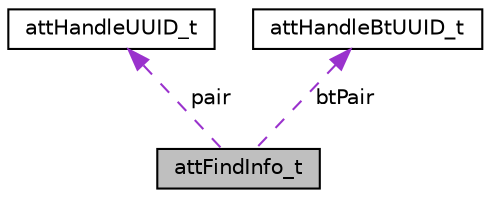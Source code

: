digraph "attFindInfo_t"
{
  edge [fontname="Helvetica",fontsize="10",labelfontname="Helvetica",labelfontsize="10"];
  node [fontname="Helvetica",fontsize="10",shape=record];
  Node1 [label="attFindInfo_t",height=0.2,width=0.4,color="black", fillcolor="grey75", style="filled" fontcolor="black"];
  Node2 -> Node1 [dir="back",color="darkorchid3",fontsize="10",style="dashed",label=" pair" ,fontname="Helvetica"];
  Node2 [label="attHandleUUID_t",height=0.2,width=0.4,color="black", fillcolor="white", style="filled",URL="$structatt_handle_u_u_i_d__t.html"];
  Node3 -> Node1 [dir="back",color="darkorchid3",fontsize="10",style="dashed",label=" btPair" ,fontname="Helvetica"];
  Node3 [label="attHandleBtUUID_t",height=0.2,width=0.4,color="black", fillcolor="white", style="filled",URL="$structatt_handle_bt_u_u_i_d__t.html"];
}
